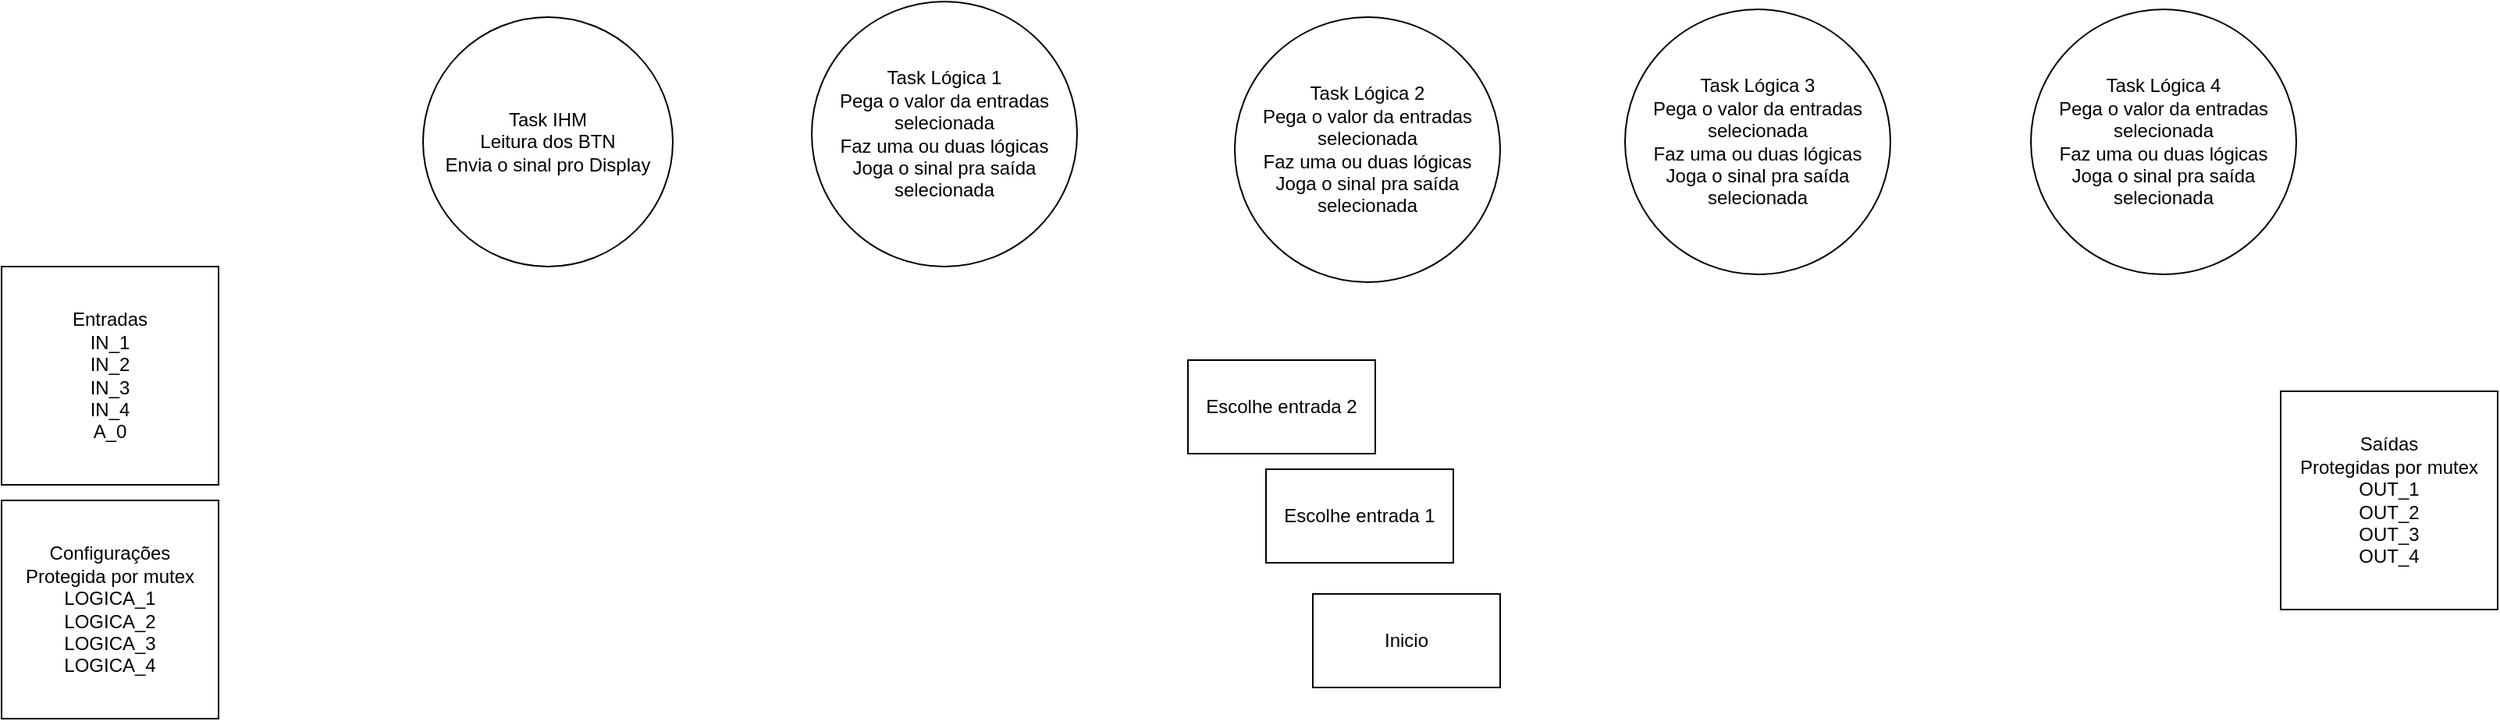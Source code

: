 <mxfile version="21.3.5" type="github">
  <diagram name="Página-1" id="CQQQ1_xxynBM_lZkvn02">
    <mxGraphModel dx="2261" dy="792" grid="1" gridSize="10" guides="1" tooltips="1" connect="1" arrows="1" fold="1" page="1" pageScale="1" pageWidth="827" pageHeight="1169" math="0" shadow="0">
      <root>
        <mxCell id="0" />
        <mxCell id="1" parent="0" />
        <mxCell id="xhrllQ4y0iZZigfFHR5F-10" value="Inicio" style="rounded=0;whiteSpace=wrap;html=1;" vertex="1" parent="1">
          <mxGeometry x="650" y="460" width="120" height="60" as="geometry" />
        </mxCell>
        <mxCell id="xhrllQ4y0iZZigfFHR5F-11" value="Escolhe entrada 1" style="rounded=0;whiteSpace=wrap;html=1;" vertex="1" parent="1">
          <mxGeometry x="620" y="380" width="120" height="60" as="geometry" />
        </mxCell>
        <mxCell id="xhrllQ4y0iZZigfFHR5F-13" value="Escolhe entrada 2" style="rounded=0;whiteSpace=wrap;html=1;" vertex="1" parent="1">
          <mxGeometry x="570" y="310" width="120" height="60" as="geometry" />
        </mxCell>
        <mxCell id="xhrllQ4y0iZZigfFHR5F-14" value="Saídas&lt;br&gt;Protegidas por mutex&lt;br&gt;OUT_1&lt;br&gt;OUT_2&lt;br&gt;OUT_3&lt;br style=&quot;border-color: var(--border-color);&quot;&gt;OUT_4" style="rounded=0;whiteSpace=wrap;html=1;" vertex="1" parent="1">
          <mxGeometry x="1270" y="330" width="139" height="140" as="geometry" />
        </mxCell>
        <mxCell id="xhrllQ4y0iZZigfFHR5F-16" value="Task IHM&lt;br&gt;Leitura dos BTN&lt;br&gt;Envia o sinal pro Display" style="ellipse;whiteSpace=wrap;html=1;aspect=fixed;" vertex="1" parent="1">
          <mxGeometry x="80" y="90" width="160" height="160" as="geometry" />
        </mxCell>
        <mxCell id="xhrllQ4y0iZZigfFHR5F-19" value="Task Lógica 1&lt;br&gt;Pega o valor da entradas selecionada&lt;br&gt;Faz uma ou duas lógicas&lt;br&gt;Joga o sinal pra saída selecionada" style="ellipse;whiteSpace=wrap;html=1;aspect=fixed;" vertex="1" parent="1">
          <mxGeometry x="329" y="80" width="170" height="170" as="geometry" />
        </mxCell>
        <mxCell id="xhrllQ4y0iZZigfFHR5F-20" value="Task Lógica 2&lt;br&gt;Pega o valor da entradas selecionada&lt;br&gt;Faz uma ou duas lógicas&lt;br&gt;Joga o sinal pra saída selecionada" style="ellipse;whiteSpace=wrap;html=1;aspect=fixed;" vertex="1" parent="1">
          <mxGeometry x="600" y="90" width="170" height="170" as="geometry" />
        </mxCell>
        <mxCell id="xhrllQ4y0iZZigfFHR5F-21" value="Task Lógica 3&lt;br&gt;Pega o valor da entradas selecionada&lt;br&gt;Faz uma ou duas lógicas&lt;br&gt;Joga o sinal pra saída selecionada" style="ellipse;whiteSpace=wrap;html=1;aspect=fixed;" vertex="1" parent="1">
          <mxGeometry x="850" y="85" width="170" height="170" as="geometry" />
        </mxCell>
        <mxCell id="xhrllQ4y0iZZigfFHR5F-22" value="Task Lógica 4&lt;br&gt;Pega o valor da entradas selecionada&lt;br&gt;Faz uma ou duas lógicas&lt;br&gt;Joga o sinal pra saída selecionada" style="ellipse;whiteSpace=wrap;html=1;aspect=fixed;" vertex="1" parent="1">
          <mxGeometry x="1110" y="85" width="170" height="170" as="geometry" />
        </mxCell>
        <mxCell id="xhrllQ4y0iZZigfFHR5F-23" value="Entradas&lt;br&gt;IN_1&lt;br&gt;IN_2&lt;br&gt;IN_3&lt;br&gt;IN_4&lt;br&gt;A_0" style="rounded=0;whiteSpace=wrap;html=1;" vertex="1" parent="1">
          <mxGeometry x="-190" y="250" width="139" height="140" as="geometry" />
        </mxCell>
        <mxCell id="xhrllQ4y0iZZigfFHR5F-24" value="Configurações&lt;br&gt;Protegida por mutex&lt;br&gt;LOGICA_1&lt;br&gt;LOGICA_2&lt;br&gt;LOGICA_3&lt;br&gt;LOGICA_4" style="rounded=0;whiteSpace=wrap;html=1;" vertex="1" parent="1">
          <mxGeometry x="-190" y="400" width="139" height="140" as="geometry" />
        </mxCell>
      </root>
    </mxGraphModel>
  </diagram>
</mxfile>
